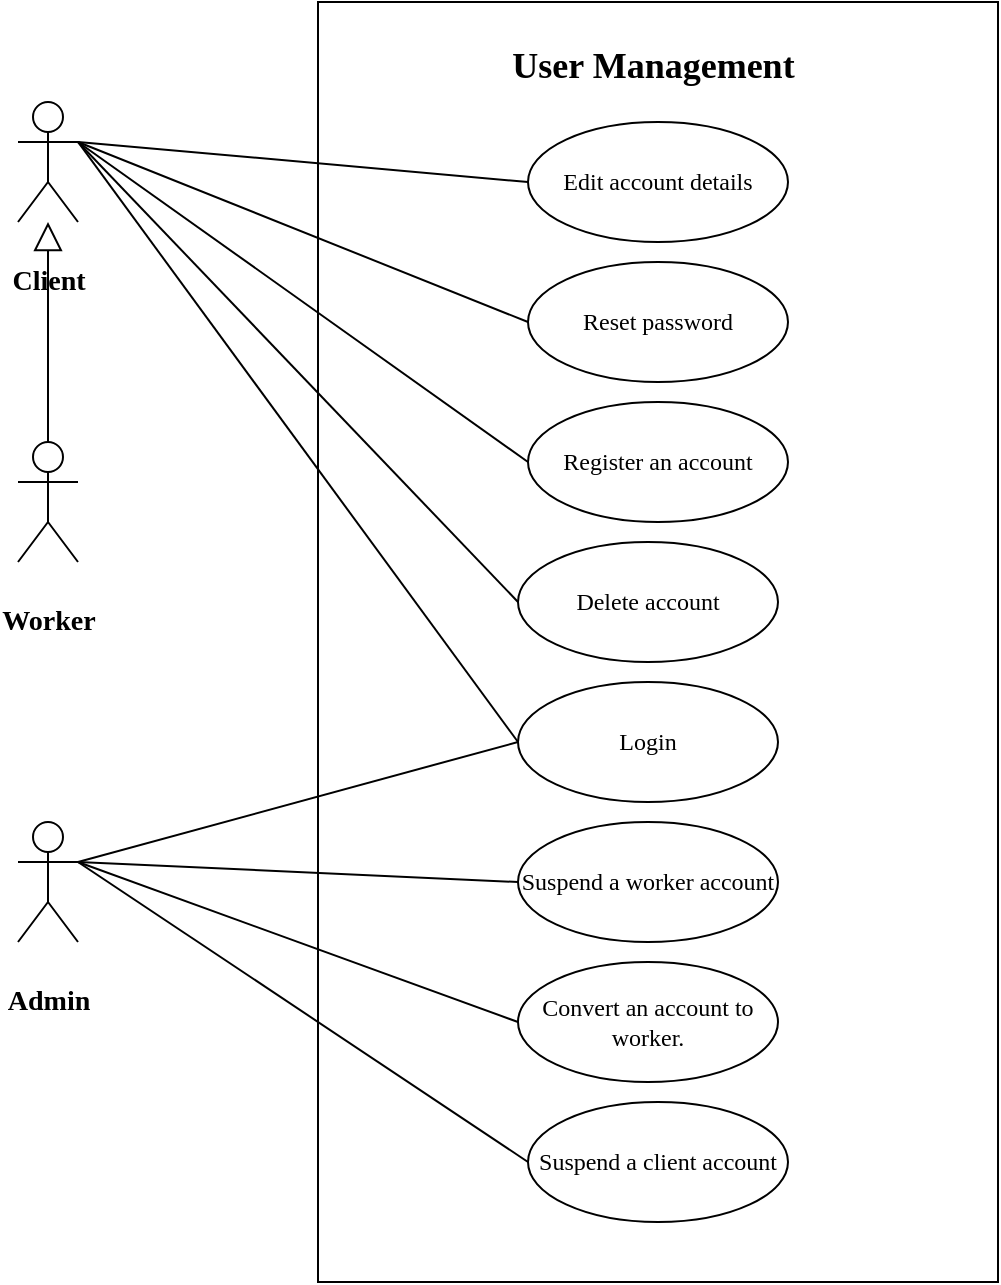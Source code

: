 <mxfile version="14.4.4" type="github"><diagram id="Tbsrvhi2rcgwitOJwQ0Z" name="Page-1"><mxGraphModel dx="1422" dy="794" grid="1" gridSize="10" guides="1" tooltips="1" connect="1" arrows="1" fold="1" page="1" pageScale="1" pageWidth="850" pageHeight="1100" math="0" shadow="0"><root><mxCell id="0"/><mxCell id="1" parent="0"/><mxCell id="ZcPgEvofJI2Jp9F4mDem-1" value="&lt;h2&gt;User Management&amp;nbsp;&lt;/h2&gt;" style="rounded=0;whiteSpace=wrap;html=1;fontFamily=Times New Roman;verticalAlign=top;" vertex="1" parent="1"><mxGeometry x="610" y="360" width="340" height="640" as="geometry"/></mxCell><mxCell id="ZcPgEvofJI2Jp9F4mDem-2" value="&lt;h3&gt;Client&lt;/h3&gt;" style="shape=umlActor;verticalLabelPosition=bottom;verticalAlign=top;html=1;fontFamily=Times New Roman;" vertex="1" parent="1"><mxGeometry x="460" y="410" width="30" height="60" as="geometry"/></mxCell><mxCell id="ZcPgEvofJI2Jp9F4mDem-3" value="&lt;h3&gt;Worker&lt;/h3&gt;" style="shape=umlActor;verticalLabelPosition=bottom;verticalAlign=top;html=1;fontFamily=Times New Roman;" vertex="1" parent="1"><mxGeometry x="460" y="580" width="30" height="60" as="geometry"/></mxCell><mxCell id="ZcPgEvofJI2Jp9F4mDem-4" value="&lt;h3&gt;Admin&lt;/h3&gt;" style="shape=umlActor;verticalLabelPosition=bottom;verticalAlign=top;html=1;fontFamily=Times New Roman;" vertex="1" parent="1"><mxGeometry x="460" y="770" width="30" height="60" as="geometry"/></mxCell><mxCell id="ZcPgEvofJI2Jp9F4mDem-5" value="Register an account" style="ellipse;whiteSpace=wrap;html=1;fontFamily=Times New Roman;" vertex="1" parent="1"><mxGeometry x="715" y="560" width="130" height="60" as="geometry"/></mxCell><mxCell id="ZcPgEvofJI2Jp9F4mDem-6" value="Reset password" style="ellipse;whiteSpace=wrap;html=1;fontFamily=Times New Roman;" vertex="1" parent="1"><mxGeometry x="715" y="490" width="130" height="60" as="geometry"/></mxCell><mxCell id="ZcPgEvofJI2Jp9F4mDem-7" value="Edit account details" style="ellipse;whiteSpace=wrap;html=1;fontFamily=Times New Roman;" vertex="1" parent="1"><mxGeometry x="715" y="420" width="130" height="60" as="geometry"/></mxCell><mxCell id="ZcPgEvofJI2Jp9F4mDem-8" value="Delete account" style="ellipse;whiteSpace=wrap;html=1;fontFamily=Times New Roman;" vertex="1" parent="1"><mxGeometry x="710" y="630" width="130" height="60" as="geometry"/></mxCell><mxCell id="ZcPgEvofJI2Jp9F4mDem-9" value="Suspend a worker account" style="ellipse;whiteSpace=wrap;html=1;fontFamily=Times New Roman;" vertex="1" parent="1"><mxGeometry x="710" y="770" width="130" height="60" as="geometry"/></mxCell><mxCell id="ZcPgEvofJI2Jp9F4mDem-10" value="Convert an account to worker." style="ellipse;whiteSpace=wrap;html=1;fontFamily=Times New Roman;" vertex="1" parent="1"><mxGeometry x="710" y="840" width="130" height="60" as="geometry"/></mxCell><mxCell id="ZcPgEvofJI2Jp9F4mDem-11" value="Login" style="ellipse;whiteSpace=wrap;html=1;fontFamily=Times New Roman;" vertex="1" parent="1"><mxGeometry x="710" y="700" width="130" height="60" as="geometry"/></mxCell><mxCell id="ZcPgEvofJI2Jp9F4mDem-12" value="" style="endArrow=block;endFill=0;endSize=12;html=1;fontFamily=Times New Roman;exitX=0.5;exitY=0;exitDx=0;exitDy=0;exitPerimeter=0;" edge="1" parent="1" source="ZcPgEvofJI2Jp9F4mDem-3" target="ZcPgEvofJI2Jp9F4mDem-2"><mxGeometry width="160" relative="1" as="geometry"><mxPoint x="730" y="720" as="sourcePoint"/><mxPoint x="890" y="720" as="targetPoint"/></mxGeometry></mxCell><mxCell id="ZcPgEvofJI2Jp9F4mDem-13" value="" style="endArrow=none;endFill=0;endSize=12;html=1;fontFamily=Times New Roman;exitX=1;exitY=0.333;exitDx=0;exitDy=0;exitPerimeter=0;entryX=0;entryY=0.5;entryDx=0;entryDy=0;" edge="1" parent="1" source="ZcPgEvofJI2Jp9F4mDem-2" target="ZcPgEvofJI2Jp9F4mDem-7"><mxGeometry width="160" relative="1" as="geometry"><mxPoint x="730" y="720" as="sourcePoint"/><mxPoint x="890" y="720" as="targetPoint"/></mxGeometry></mxCell><mxCell id="ZcPgEvofJI2Jp9F4mDem-14" value="" style="endArrow=none;endFill=0;endSize=12;html=1;fontFamily=Times New Roman;exitX=1;exitY=0.333;exitDx=0;exitDy=0;exitPerimeter=0;entryX=0;entryY=0.5;entryDx=0;entryDy=0;" edge="1" parent="1" source="ZcPgEvofJI2Jp9F4mDem-2" target="ZcPgEvofJI2Jp9F4mDem-6"><mxGeometry width="160" relative="1" as="geometry"><mxPoint x="500" y="440" as="sourcePoint"/><mxPoint x="725" y="460" as="targetPoint"/></mxGeometry></mxCell><mxCell id="ZcPgEvofJI2Jp9F4mDem-15" value="" style="endArrow=none;endFill=0;endSize=12;html=1;fontFamily=Times New Roman;exitX=1;exitY=0.333;exitDx=0;exitDy=0;exitPerimeter=0;entryX=0;entryY=0.5;entryDx=0;entryDy=0;" edge="1" parent="1" source="ZcPgEvofJI2Jp9F4mDem-2" target="ZcPgEvofJI2Jp9F4mDem-5"><mxGeometry width="160" relative="1" as="geometry"><mxPoint x="510" y="450" as="sourcePoint"/><mxPoint x="735" y="470" as="targetPoint"/></mxGeometry></mxCell><mxCell id="ZcPgEvofJI2Jp9F4mDem-16" value="" style="endArrow=none;endFill=0;endSize=12;html=1;fontFamily=Times New Roman;exitX=1;exitY=0.333;exitDx=0;exitDy=0;exitPerimeter=0;entryX=0;entryY=0.5;entryDx=0;entryDy=0;" edge="1" parent="1" source="ZcPgEvofJI2Jp9F4mDem-2" target="ZcPgEvofJI2Jp9F4mDem-8"><mxGeometry width="160" relative="1" as="geometry"><mxPoint x="520" y="460" as="sourcePoint"/><mxPoint x="745" y="480" as="targetPoint"/></mxGeometry></mxCell><mxCell id="ZcPgEvofJI2Jp9F4mDem-17" value="" style="endArrow=none;endFill=0;endSize=12;html=1;fontFamily=Times New Roman;exitX=1;exitY=0.333;exitDx=0;exitDy=0;exitPerimeter=0;entryX=0;entryY=0.5;entryDx=0;entryDy=0;" edge="1" parent="1" source="ZcPgEvofJI2Jp9F4mDem-2" target="ZcPgEvofJI2Jp9F4mDem-11"><mxGeometry width="160" relative="1" as="geometry"><mxPoint x="530" y="470" as="sourcePoint"/><mxPoint x="755" y="490" as="targetPoint"/></mxGeometry></mxCell><mxCell id="ZcPgEvofJI2Jp9F4mDem-18" value="" style="endArrow=none;endFill=0;endSize=12;html=1;fontFamily=Times New Roman;exitX=1;exitY=0.333;exitDx=0;exitDy=0;exitPerimeter=0;entryX=0;entryY=0.5;entryDx=0;entryDy=0;" edge="1" parent="1" source="ZcPgEvofJI2Jp9F4mDem-4" target="ZcPgEvofJI2Jp9F4mDem-11"><mxGeometry width="160" relative="1" as="geometry"><mxPoint x="540" y="480" as="sourcePoint"/><mxPoint x="765" y="500" as="targetPoint"/></mxGeometry></mxCell><mxCell id="ZcPgEvofJI2Jp9F4mDem-19" value="" style="endArrow=none;endFill=0;endSize=12;html=1;fontFamily=Times New Roman;exitX=1;exitY=0.333;exitDx=0;exitDy=0;exitPerimeter=0;entryX=0;entryY=0.5;entryDx=0;entryDy=0;" edge="1" parent="1" source="ZcPgEvofJI2Jp9F4mDem-4" target="ZcPgEvofJI2Jp9F4mDem-9"><mxGeometry width="160" relative="1" as="geometry"><mxPoint x="550" y="490" as="sourcePoint"/><mxPoint x="775" y="510" as="targetPoint"/></mxGeometry></mxCell><mxCell id="ZcPgEvofJI2Jp9F4mDem-20" value="" style="endArrow=none;endFill=0;endSize=12;html=1;fontFamily=Times New Roman;exitX=1;exitY=0.333;exitDx=0;exitDy=0;exitPerimeter=0;entryX=0;entryY=0.5;entryDx=0;entryDy=0;" edge="1" parent="1" source="ZcPgEvofJI2Jp9F4mDem-4" target="ZcPgEvofJI2Jp9F4mDem-10"><mxGeometry width="160" relative="1" as="geometry"><mxPoint x="560" y="500" as="sourcePoint"/><mxPoint x="785" y="520" as="targetPoint"/></mxGeometry></mxCell><mxCell id="ZcPgEvofJI2Jp9F4mDem-21" value="Suspend a client account" style="ellipse;whiteSpace=wrap;html=1;fontFamily=Times New Roman;" vertex="1" parent="1"><mxGeometry x="715" y="910" width="130" height="60" as="geometry"/></mxCell><mxCell id="ZcPgEvofJI2Jp9F4mDem-22" value="" style="endArrow=none;endFill=0;endSize=12;html=1;fontFamily=Times New Roman;exitX=1;exitY=0.333;exitDx=0;exitDy=0;exitPerimeter=0;entryX=0;entryY=0.5;entryDx=0;entryDy=0;" edge="1" parent="1" source="ZcPgEvofJI2Jp9F4mDem-4" target="ZcPgEvofJI2Jp9F4mDem-21"><mxGeometry width="160" relative="1" as="geometry"><mxPoint x="500" y="800" as="sourcePoint"/><mxPoint x="720" y="740" as="targetPoint"/></mxGeometry></mxCell></root></mxGraphModel></diagram></mxfile>